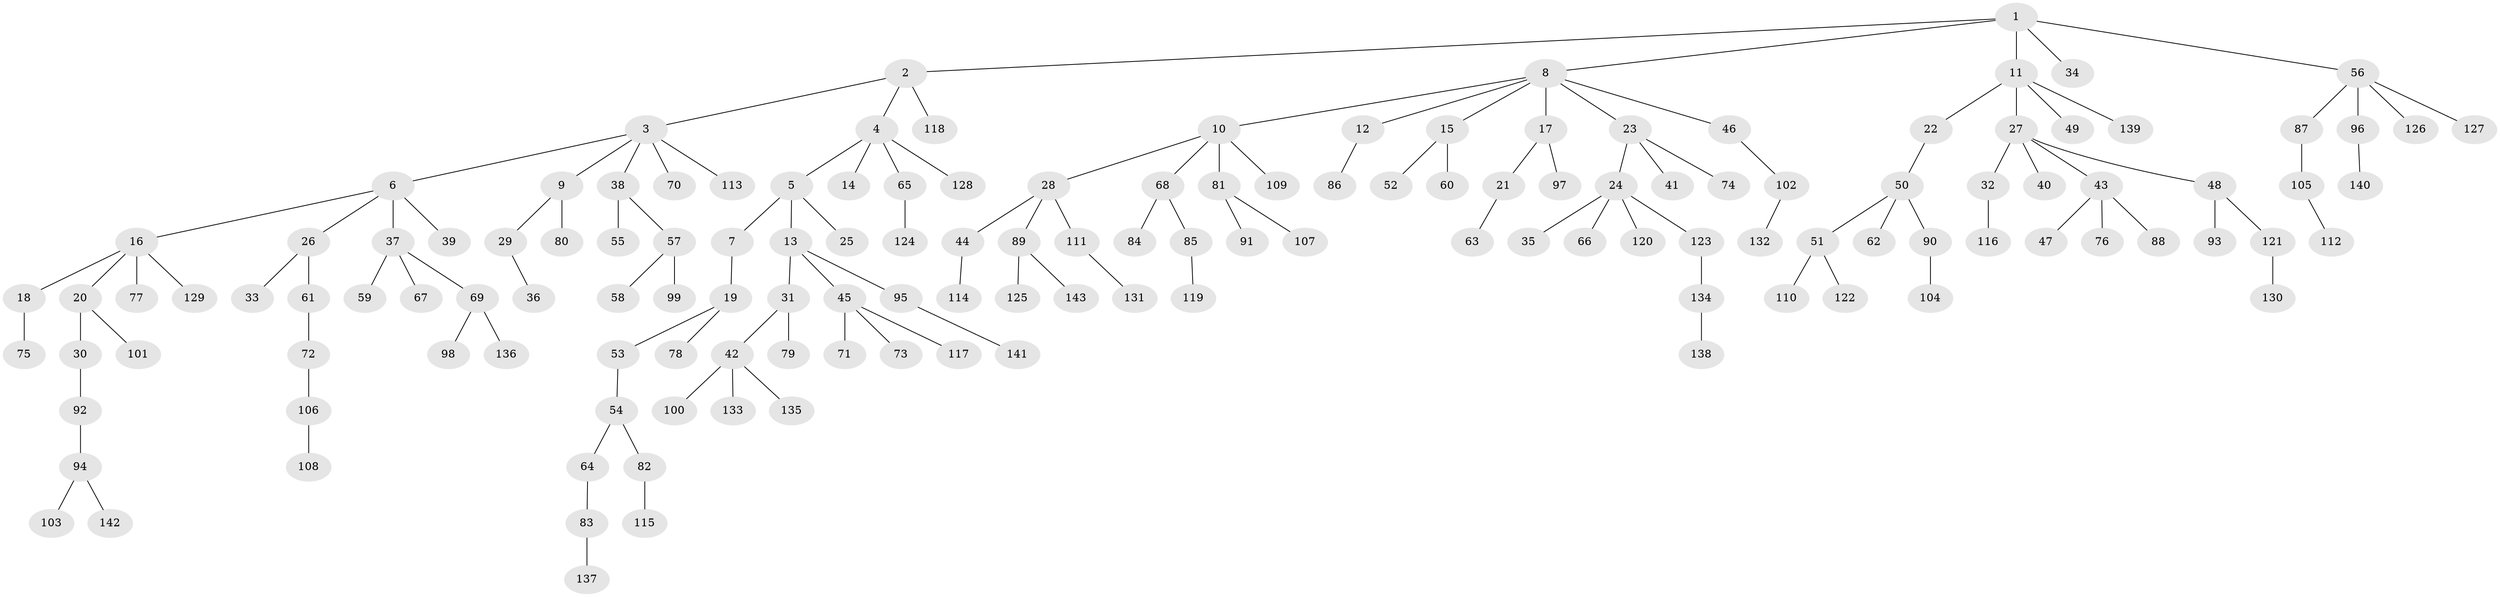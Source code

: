 // coarse degree distribution, {7: 0.03529411764705882, 4: 0.047058823529411764, 3: 0.1411764705882353, 5: 0.011764705882352941, 9: 0.011764705882352941, 2: 0.2, 1: 0.5529411764705883}
// Generated by graph-tools (version 1.1) at 2025/19/03/04/25 18:19:23]
// undirected, 143 vertices, 142 edges
graph export_dot {
graph [start="1"]
  node [color=gray90,style=filled];
  1;
  2;
  3;
  4;
  5;
  6;
  7;
  8;
  9;
  10;
  11;
  12;
  13;
  14;
  15;
  16;
  17;
  18;
  19;
  20;
  21;
  22;
  23;
  24;
  25;
  26;
  27;
  28;
  29;
  30;
  31;
  32;
  33;
  34;
  35;
  36;
  37;
  38;
  39;
  40;
  41;
  42;
  43;
  44;
  45;
  46;
  47;
  48;
  49;
  50;
  51;
  52;
  53;
  54;
  55;
  56;
  57;
  58;
  59;
  60;
  61;
  62;
  63;
  64;
  65;
  66;
  67;
  68;
  69;
  70;
  71;
  72;
  73;
  74;
  75;
  76;
  77;
  78;
  79;
  80;
  81;
  82;
  83;
  84;
  85;
  86;
  87;
  88;
  89;
  90;
  91;
  92;
  93;
  94;
  95;
  96;
  97;
  98;
  99;
  100;
  101;
  102;
  103;
  104;
  105;
  106;
  107;
  108;
  109;
  110;
  111;
  112;
  113;
  114;
  115;
  116;
  117;
  118;
  119;
  120;
  121;
  122;
  123;
  124;
  125;
  126;
  127;
  128;
  129;
  130;
  131;
  132;
  133;
  134;
  135;
  136;
  137;
  138;
  139;
  140;
  141;
  142;
  143;
  1 -- 2;
  1 -- 8;
  1 -- 11;
  1 -- 34;
  1 -- 56;
  2 -- 3;
  2 -- 4;
  2 -- 118;
  3 -- 6;
  3 -- 9;
  3 -- 38;
  3 -- 70;
  3 -- 113;
  4 -- 5;
  4 -- 14;
  4 -- 65;
  4 -- 128;
  5 -- 7;
  5 -- 13;
  5 -- 25;
  6 -- 16;
  6 -- 26;
  6 -- 37;
  6 -- 39;
  7 -- 19;
  8 -- 10;
  8 -- 12;
  8 -- 15;
  8 -- 17;
  8 -- 23;
  8 -- 46;
  9 -- 29;
  9 -- 80;
  10 -- 28;
  10 -- 68;
  10 -- 81;
  10 -- 109;
  11 -- 22;
  11 -- 27;
  11 -- 49;
  11 -- 139;
  12 -- 86;
  13 -- 31;
  13 -- 45;
  13 -- 95;
  15 -- 52;
  15 -- 60;
  16 -- 18;
  16 -- 20;
  16 -- 77;
  16 -- 129;
  17 -- 21;
  17 -- 97;
  18 -- 75;
  19 -- 53;
  19 -- 78;
  20 -- 30;
  20 -- 101;
  21 -- 63;
  22 -- 50;
  23 -- 24;
  23 -- 41;
  23 -- 74;
  24 -- 35;
  24 -- 66;
  24 -- 120;
  24 -- 123;
  26 -- 33;
  26 -- 61;
  27 -- 32;
  27 -- 40;
  27 -- 43;
  27 -- 48;
  28 -- 44;
  28 -- 89;
  28 -- 111;
  29 -- 36;
  30 -- 92;
  31 -- 42;
  31 -- 79;
  32 -- 116;
  37 -- 59;
  37 -- 67;
  37 -- 69;
  38 -- 55;
  38 -- 57;
  42 -- 100;
  42 -- 133;
  42 -- 135;
  43 -- 47;
  43 -- 76;
  43 -- 88;
  44 -- 114;
  45 -- 71;
  45 -- 73;
  45 -- 117;
  46 -- 102;
  48 -- 93;
  48 -- 121;
  50 -- 51;
  50 -- 62;
  50 -- 90;
  51 -- 110;
  51 -- 122;
  53 -- 54;
  54 -- 64;
  54 -- 82;
  56 -- 87;
  56 -- 96;
  56 -- 126;
  56 -- 127;
  57 -- 58;
  57 -- 99;
  61 -- 72;
  64 -- 83;
  65 -- 124;
  68 -- 84;
  68 -- 85;
  69 -- 98;
  69 -- 136;
  72 -- 106;
  81 -- 91;
  81 -- 107;
  82 -- 115;
  83 -- 137;
  85 -- 119;
  87 -- 105;
  89 -- 125;
  89 -- 143;
  90 -- 104;
  92 -- 94;
  94 -- 103;
  94 -- 142;
  95 -- 141;
  96 -- 140;
  102 -- 132;
  105 -- 112;
  106 -- 108;
  111 -- 131;
  121 -- 130;
  123 -- 134;
  134 -- 138;
}
